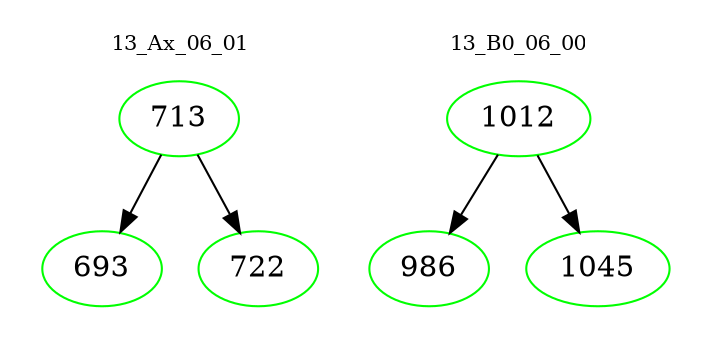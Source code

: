 digraph{
subgraph cluster_0 {
color = white
label = "13_Ax_06_01";
fontsize=10;
T0_713 [label="713", color="green"]
T0_713 -> T0_693 [color="black"]
T0_693 [label="693", color="green"]
T0_713 -> T0_722 [color="black"]
T0_722 [label="722", color="green"]
}
subgraph cluster_1 {
color = white
label = "13_B0_06_00";
fontsize=10;
T1_1012 [label="1012", color="green"]
T1_1012 -> T1_986 [color="black"]
T1_986 [label="986", color="green"]
T1_1012 -> T1_1045 [color="black"]
T1_1045 [label="1045", color="green"]
}
}
